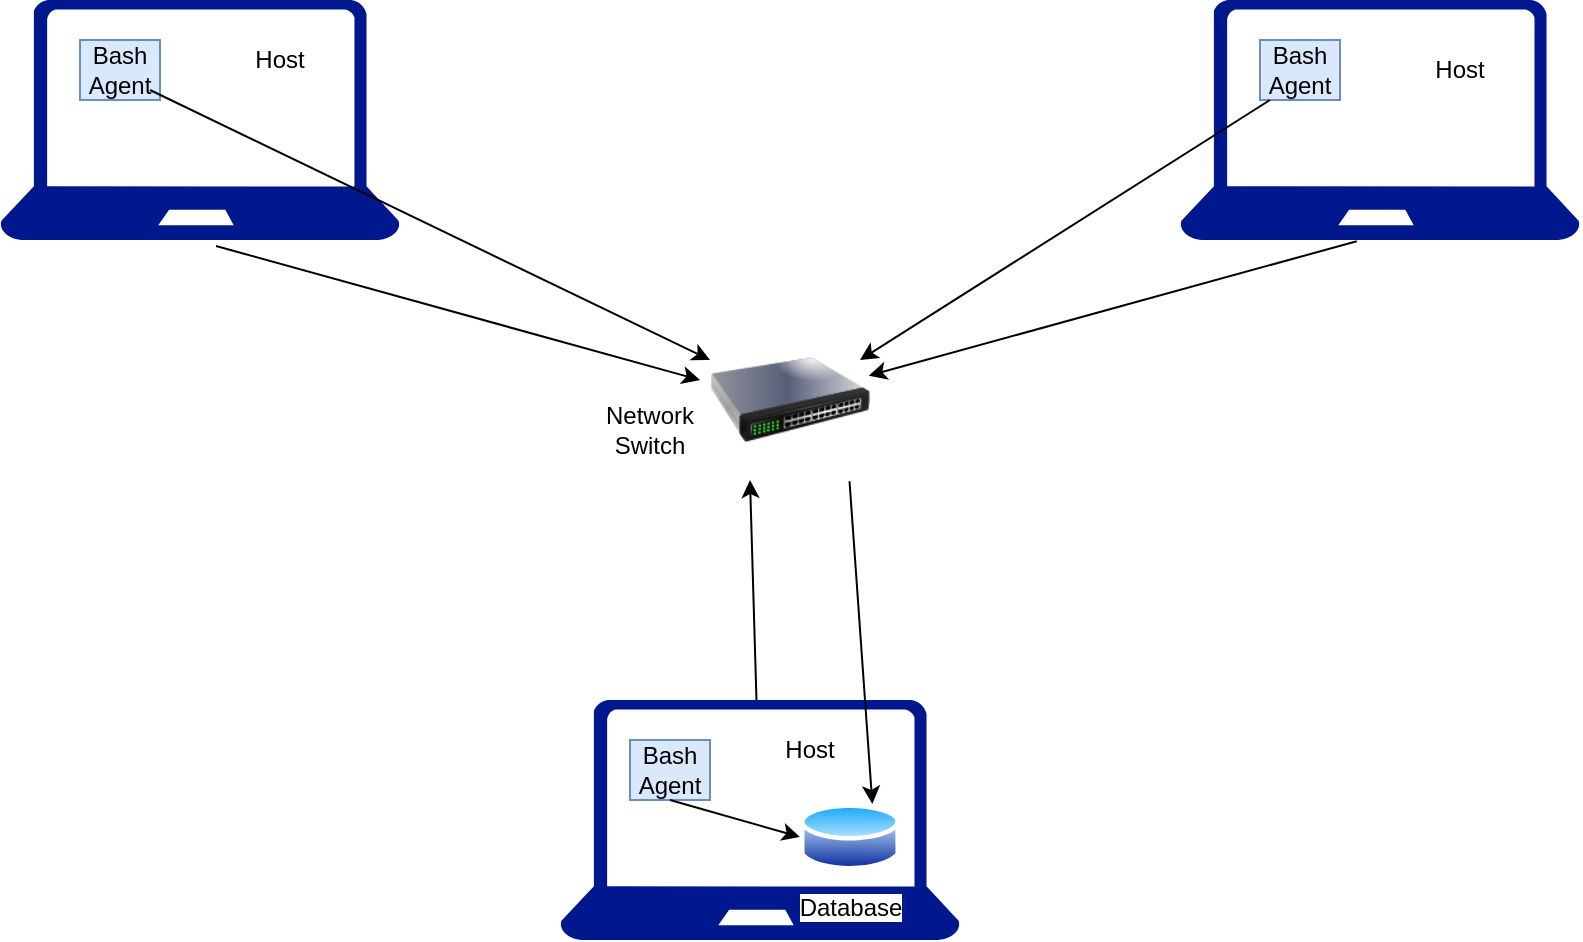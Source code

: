 <mxfile version="18.2.1" type="device"><diagram id="pupbQ6-OfE_Wmc4Lg3kx" name="Page-1"><mxGraphModel dx="1038" dy="579" grid="1" gridSize="10" guides="1" tooltips="1" connect="1" arrows="1" fold="1" page="1" pageScale="1" pageWidth="850" pageHeight="1100" math="0" shadow="0"><root><mxCell id="0"/><mxCell id="1" parent="0"/><mxCell id="UdWaaBYGCjuer9EgKjII-1" value="" style="sketch=0;aspect=fixed;pointerEvents=1;shadow=0;dashed=0;html=1;strokeColor=none;labelPosition=center;verticalLabelPosition=bottom;verticalAlign=top;align=center;fillColor=#00188D;shape=mxgraph.azure.laptop" vertex="1" parent="1"><mxGeometry x="90" y="200" width="200" height="120" as="geometry"/></mxCell><mxCell id="UdWaaBYGCjuer9EgKjII-2" value="" style="sketch=0;aspect=fixed;pointerEvents=1;shadow=0;dashed=0;html=1;strokeColor=none;labelPosition=center;verticalLabelPosition=bottom;verticalAlign=top;align=center;fillColor=#00188D;shape=mxgraph.azure.laptop" vertex="1" parent="1"><mxGeometry x="680" y="200" width="200.01" height="120" as="geometry"/></mxCell><mxCell id="UdWaaBYGCjuer9EgKjII-3" value="" style="sketch=0;aspect=fixed;pointerEvents=1;shadow=0;dashed=0;html=1;strokeColor=none;labelPosition=center;verticalLabelPosition=bottom;verticalAlign=top;align=center;fillColor=#00188D;shape=mxgraph.azure.laptop;fontStyle=1" vertex="1" parent="1"><mxGeometry x="370" y="550" width="200.01" height="120" as="geometry"/></mxCell><mxCell id="UdWaaBYGCjuer9EgKjII-4" value="" style="image;html=1;image=img/lib/clip_art/networking/Switch_128x128.png" vertex="1" parent="1"><mxGeometry x="445" y="360" width="80" height="80" as="geometry"/></mxCell><mxCell id="UdWaaBYGCjuer9EgKjII-5" value="" style="rounded=0;whiteSpace=wrap;html=1;fillColor=#dae8fc;strokeColor=#6c8ebf;" vertex="1" parent="1"><mxGeometry x="130" y="220" width="40" height="30" as="geometry"/></mxCell><mxCell id="UdWaaBYGCjuer9EgKjII-12" value="" style="rounded=0;whiteSpace=wrap;html=1;fillColor=#dae8fc;strokeColor=#6c8ebf;" vertex="1" parent="1"><mxGeometry x="405" y="570" width="40" height="30" as="geometry"/></mxCell><mxCell id="UdWaaBYGCjuer9EgKjII-13" value="" style="rounded=0;whiteSpace=wrap;html=1;fillColor=#dae8fc;strokeColor=#6c8ebf;" vertex="1" parent="1"><mxGeometry x="720" y="220" width="40" height="30" as="geometry"/></mxCell><mxCell id="UdWaaBYGCjuer9EgKjII-14" value="Bash Agent" style="text;html=1;strokeColor=none;fillColor=none;align=center;verticalAlign=middle;whiteSpace=wrap;rounded=0;" vertex="1" parent="1"><mxGeometry x="120" y="225" width="60" height="20" as="geometry"/></mxCell><mxCell id="UdWaaBYGCjuer9EgKjII-15" value="Bash Agent" style="text;html=1;strokeColor=none;fillColor=none;align=center;verticalAlign=middle;whiteSpace=wrap;rounded=0;" vertex="1" parent="1"><mxGeometry x="710" y="220" width="60" height="30" as="geometry"/></mxCell><mxCell id="UdWaaBYGCjuer9EgKjII-16" value="Bash Agent" style="text;html=1;strokeColor=none;fillColor=none;align=center;verticalAlign=middle;whiteSpace=wrap;rounded=0;" vertex="1" parent="1"><mxGeometry x="395" y="570" width="60" height="30" as="geometry"/></mxCell><mxCell id="UdWaaBYGCjuer9EgKjII-17" value="Database" style="aspect=fixed;perimeter=ellipsePerimeter;html=1;align=center;shadow=0;dashed=0;spacingTop=3;image;image=img/lib/active_directory/database.svg;" vertex="1" parent="1"><mxGeometry x="490" y="600" width="50" height="37" as="geometry"/></mxCell><mxCell id="UdWaaBYGCjuer9EgKjII-18" value="Network Switch" style="text;html=1;strokeColor=none;fillColor=none;align=center;verticalAlign=middle;whiteSpace=wrap;rounded=0;" vertex="1" parent="1"><mxGeometry x="385" y="400" width="60" height="30" as="geometry"/></mxCell><mxCell id="UdWaaBYGCjuer9EgKjII-19" value="" style="endArrow=classic;html=1;rounded=0;exitX=0.54;exitY=1.025;exitDx=0;exitDy=0;exitPerimeter=0;" edge="1" parent="1" source="UdWaaBYGCjuer9EgKjII-1"><mxGeometry width="50" height="50" relative="1" as="geometry"><mxPoint x="150" y="330" as="sourcePoint"/><mxPoint x="440" y="390" as="targetPoint"/></mxGeometry></mxCell><mxCell id="UdWaaBYGCjuer9EgKjII-20" value="" style="endArrow=classic;html=1;rounded=0;exitX=0.442;exitY=1.005;exitDx=0;exitDy=0;exitPerimeter=0;entryX=0.993;entryY=0.348;entryDx=0;entryDy=0;entryPerimeter=0;" edge="1" parent="1" source="UdWaaBYGCjuer9EgKjII-2" target="UdWaaBYGCjuer9EgKjII-4"><mxGeometry width="50" height="50" relative="1" as="geometry"><mxPoint x="760" y="330" as="sourcePoint"/><mxPoint x="450" y="360" as="targetPoint"/></mxGeometry></mxCell><mxCell id="UdWaaBYGCjuer9EgKjII-21" value="" style="endArrow=classic;html=1;rounded=0;exitX=0.75;exitY=1;exitDx=0;exitDy=0;entryX=0;entryY=0.25;entryDx=0;entryDy=0;" edge="1" parent="1" source="UdWaaBYGCjuer9EgKjII-14" target="UdWaaBYGCjuer9EgKjII-4"><mxGeometry width="50" height="50" relative="1" as="geometry"><mxPoint x="400" y="410" as="sourcePoint"/><mxPoint x="450" y="360" as="targetPoint"/></mxGeometry></mxCell><mxCell id="UdWaaBYGCjuer9EgKjII-22" value="" style="endArrow=classic;html=1;rounded=0;exitX=0.25;exitY=1;exitDx=0;exitDy=0;" edge="1" parent="1" source="UdWaaBYGCjuer9EgKjII-15"><mxGeometry width="50" height="50" relative="1" as="geometry"><mxPoint x="400" y="410" as="sourcePoint"/><mxPoint x="520" y="380" as="targetPoint"/></mxGeometry></mxCell><mxCell id="UdWaaBYGCjuer9EgKjII-23" value="" style="endArrow=classic;html=1;rounded=0;entryX=0.75;entryY=0;entryDx=0;entryDy=0;exitX=0.872;exitY=1.008;exitDx=0;exitDy=0;exitPerimeter=0;" edge="1" parent="1" source="UdWaaBYGCjuer9EgKjII-4" target="UdWaaBYGCjuer9EgKjII-17"><mxGeometry width="50" height="50" relative="1" as="geometry"><mxPoint x="400" y="410" as="sourcePoint"/><mxPoint x="450" y="360" as="targetPoint"/></mxGeometry></mxCell><mxCell id="UdWaaBYGCjuer9EgKjII-24" value="" style="endArrow=classic;html=1;rounded=0;entryX=0;entryY=0.5;entryDx=0;entryDy=0;exitX=0.5;exitY=1;exitDx=0;exitDy=0;" edge="1" parent="1" source="UdWaaBYGCjuer9EgKjII-16" target="UdWaaBYGCjuer9EgKjII-17"><mxGeometry width="50" height="50" relative="1" as="geometry"><mxPoint x="400" y="410" as="sourcePoint"/><mxPoint x="450" y="360" as="targetPoint"/></mxGeometry></mxCell><mxCell id="UdWaaBYGCjuer9EgKjII-25" value="" style="endArrow=classic;html=1;rounded=0;entryX=0.25;entryY=1;entryDx=0;entryDy=0;" edge="1" parent="1" source="UdWaaBYGCjuer9EgKjII-3" target="UdWaaBYGCjuer9EgKjII-4"><mxGeometry width="50" height="50" relative="1" as="geometry"><mxPoint x="400" y="410" as="sourcePoint"/><mxPoint x="450" y="360" as="targetPoint"/></mxGeometry></mxCell><mxCell id="UdWaaBYGCjuer9EgKjII-26" value="Host" style="text;html=1;strokeColor=none;fillColor=none;align=center;verticalAlign=middle;whiteSpace=wrap;rounded=0;" vertex="1" parent="1"><mxGeometry x="200" y="215" width="60" height="30" as="geometry"/></mxCell><mxCell id="UdWaaBYGCjuer9EgKjII-27" value="Host" style="text;html=1;strokeColor=none;fillColor=none;align=center;verticalAlign=middle;whiteSpace=wrap;rounded=0;" vertex="1" parent="1"><mxGeometry x="790" y="220" width="60" height="30" as="geometry"/></mxCell><mxCell id="UdWaaBYGCjuer9EgKjII-28" value="Host" style="text;html=1;strokeColor=none;fillColor=none;align=center;verticalAlign=middle;whiteSpace=wrap;rounded=0;" vertex="1" parent="1"><mxGeometry x="465" y="560" width="60" height="30" as="geometry"/></mxCell></root></mxGraphModel></diagram></mxfile>